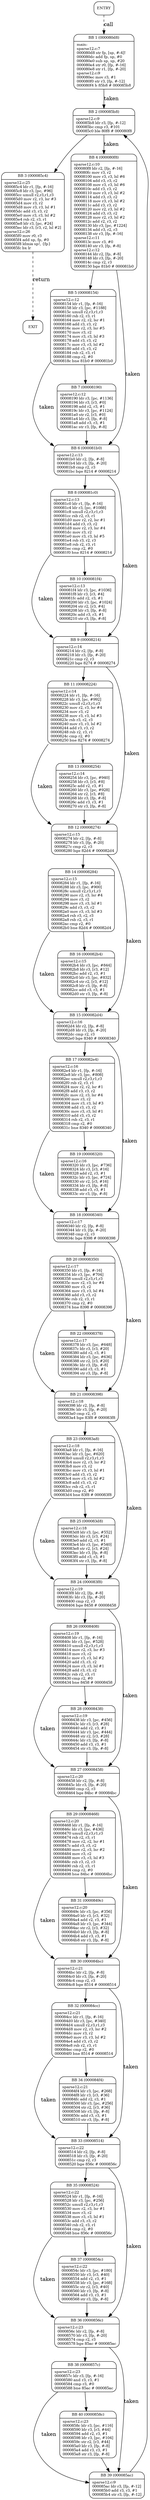 digraph main{
node [shape=Mrecord, labeljust=l, fontsize=10];
	"0" [label="ENTRY"]
	"0" -> "1" [label="call", style=dashed, weight=2];
	"1" [label="{BB 1 (000080d8) | main:\lsparse12.c:7\l000080d8    str fp, [sp, #-4]!\l000080dc    add fp, sp, #0\l000080e0    sub sp, sp, #20\l000080e4    str r0, [fp, #-16]\l000080e8    str r1, [fp, #-20]\lsparse12.c:9\l000080ec    mov r3, #1\l000080f0    str r3, [fp, #-12]\l000080f4    b 85b8    # 000085b8\l }"]
	"1" -> "2" [label="taken", weight=3];
	"2" [label="{BB 2 (000085b8) | sparse12.c:9\l000085b8    ldr r3, [fp, #-12]\l000085bc    cmp r3, #101\l000085c0    ble 80f8    # 000080f8\l }"]
	"2" -> "3" [weight=4];
	"2" -> "4" [label="taken", weight=3];
	"3" [label="{BB 3 (000085c4) | sparse12.c:25\l000085c4    ldr r1, [fp, #-16]\l000085c8    ldr r3, [pc, #96]\l000085cc    umull r2,r3,r1,r3\l000085d0    mov r2, r3, lsr #3\l000085d4    mov r3, r2\l000085d8    mov r3, r3, lsl #1\l000085dc    add r3, r3, r2\l000085e0    mov r3, r3, lsl #2\l000085e4    rsb r2, r3, r1\l000085e8    ldr r3, [pc, #24]\l000085ec    ldr r3, [r3, r2, lsl #2]\lsparse12.c:26\l000085f0    mov r0, r3\l000085f4    add sp, fp, #0\l000085f8    ldmia sp!, \{fp\}\l000085fc    bx lr\l }"]
	"3" -> "41" [label="return", style=dashed, weight=2];
	"4" [label="{BB 4 (000080f8) | sparse12.c:10\l000080f8    ldr r2, [fp, #-16]\l000080fc    mov r3, r2\l00008100    mov r3, r3, lsl #6\l00008104    add r3, r3, r2\l00008108    mov r3, r3, lsl #6\l0000810c    add r3, r3, r2\l00008110    mov r3, r3, lsl #2\l00008114    add r3, r3, r2\l00008118    mov r3, r3, lsl #2\l0000811c    add r3, r3, r2\l00008120    mov r2, r3, lsl #2\l00008124    add r3, r3, r2\l00008128    mov r2, r3, lsl #2\l0000812c    add r2, r3, r2\l00008130    ldr r3, [pc, #1224]\l00008134    add r3, r2, r3\l00008138    str r3, [fp, #-16]\lsparse12.c:11\l0000813c    mov r3, #0\l00008140    str r3, [fp, #-8]\lsparse12.c:12\l00008144    ldr r2, [fp, #-8]\l00008148    ldr r3, [fp, #-20]\l0000814c    cmp r2, r3\l00008150    bge 81b0    # 000081b0\l }"]
	"4" -> "5" [weight=4];
	"4" -> "6" [label="taken", weight=3];
	"5" [label="{BB 5 (00008154) | sparse12.c:12\l00008154    ldr r1, [fp, #-16]\l00008158    ldr r3, [pc, #1188]\l0000815c    umull r2,r3,r1,r3\l00008160    rsb r2, r3, r1\l00008164    mov r2, r2, lsr #1\l00008168    add r3, r3, r2\l0000816c    mov r2, r3, lsr #5\l00008170    mov r3, r2\l00008174    mov r3, r3, lsl #3\l00008178    add r3, r3, r2\l0000817c    mov r3, r3, lsl #2\l00008180    add r3, r3, r2\l00008184    rsb r2, r3, r1\l00008188    cmp r2, #0\l0000818c    bne 81b0    # 000081b0\l }"]
	"5" -> "7" [weight=4];
	"5" -> "6" [label="taken", weight=3];
	"6" [label="{BB 6 (000081b0) | sparse12.c:13\l000081b0    ldr r2, [fp, #-8]\l000081b4    ldr r3, [fp, #-20]\l000081b8    cmp r2, r3\l000081bc    bge 8214    # 00008214\l }"]
	"6" -> "8" [weight=4];
	"6" -> "9" [label="taken", weight=3];
	"7" [label="{BB 7 (00008190) | sparse12.c:12\l00008190    ldr r3, [pc, #1136]\l00008194    ldr r3, [r3, #0]\l00008198    add r2, r3, #1\l0000819c    ldr r3, [pc, #1124]\l000081a0    str r2, [r3, #0]\l000081a4    ldr r3, [fp, #-8]\l000081a8    add r3, r3, #1\l000081ac    str r3, [fp, #-8]\l }"]
	"7" -> "6" [weight=4];
	"8" [label="{BB 8 (000081c0) | sparse12.c:13\l000081c0    ldr r1, [fp, #-16]\l000081c4    ldr r3, [pc, #1088]\l000081c8    umull r2,r3,r1,r3\l000081cc    rsb r2, r3, r1\l000081d0    mov r2, r2, lsr #1\l000081d4    add r3, r3, r2\l000081d8    mov r2, r3, lsr #4\l000081dc    mov r3, r2\l000081e0    mov r3, r3, lsl #5\l000081e4    rsb r3, r2, r3\l000081e8    rsb r2, r3, r1\l000081ec    cmp r2, #0\l000081f0    bne 8214    # 00008214\l }"]
	"8" -> "10" [weight=4];
	"8" -> "9" [label="taken", weight=3];
	"9" [label="{BB 9 (00008214) | sparse12.c:14\l00008214    ldr r2, [fp, #-8]\l00008218    ldr r3, [fp, #-20]\l0000821c    cmp r2, r3\l00008220    bge 8274    # 00008274\l }"]
	"9" -> "11" [weight=4];
	"9" -> "12" [label="taken", weight=3];
	"10" [label="{BB 10 (000081f4) | sparse12.c:13\l000081f4    ldr r3, [pc, #1036]\l000081f8    ldr r3, [r3, #4]\l000081fc    add r2, r3, #1\l00008200    ldr r3, [pc, #1024]\l00008204    str r2, [r3, #4]\l00008208    ldr r3, [fp, #-8]\l0000820c    add r3, r3, #1\l00008210    str r3, [fp, #-8]\l }"]
	"10" -> "9" [weight=4];
	"11" [label="{BB 11 (00008224) | sparse12.c:14\l00008224    ldr r1, [fp, #-16]\l00008228    ldr r3, [pc, #992]\l0000822c    umull r2,r3,r1,r3\l00008230    mov r2, r3, lsr #4\l00008234    mov r3, r2\l00008238    mov r3, r3, lsl #3\l0000823c    rsb r3, r2, r3\l00008240    mov r3, r3, lsl #2\l00008244    add r3, r3, r2\l00008248    rsb r2, r3, r1\l0000824c    cmp r2, #0\l00008250    bne 8274    # 00008274\l }"]
	"11" -> "13" [weight=4];
	"11" -> "12" [label="taken", weight=3];
	"12" [label="{BB 12 (00008274) | sparse12.c:15\l00008274    ldr r2, [fp, #-8]\l00008278    ldr r3, [fp, #-20]\l0000827c    cmp r2, r3\l00008280    bge 82d4    # 000082d4\l }"]
	"12" -> "14" [weight=4];
	"12" -> "15" [label="taken", weight=3];
	"13" [label="{BB 13 (00008254) | sparse12.c:14\l00008254    ldr r3, [pc, #940]\l00008258    ldr r3, [r3, #8]\l0000825c    add r2, r3, #1\l00008260    ldr r3, [pc, #928]\l00008264    str r2, [r3, #8]\l00008268    ldr r3, [fp, #-8]\l0000826c    add r3, r3, #1\l00008270    str r3, [fp, #-8]\l }"]
	"13" -> "12" [weight=4];
	"14" [label="{BB 14 (00008284) | sparse12.c:15\l00008284    ldr r1, [fp, #-16]\l00008288    ldr r3, [pc, #900]\l0000828c    umull r2,r3,r1,r3\l00008290    mov r2, r3, lsr #4\l00008294    mov r3, r2\l00008298    mov r3, r3, lsl #1\l0000829c    add r3, r3, r2\l000082a0    mov r3, r3, lsl #3\l000082a4    rsb r3, r2, r3\l000082a8    rsb r2, r3, r1\l000082ac    cmp r2, #0\l000082b0    bne 82d4    # 000082d4\l }"]
	"14" -> "16" [weight=4];
	"14" -> "15" [label="taken", weight=3];
	"15" [label="{BB 15 (000082d4) | sparse12.c:16\l000082d4    ldr r2, [fp, #-8]\l000082d8    ldr r3, [fp, #-20]\l000082dc    cmp r2, r3\l000082e0    bge 8340    # 00008340\l }"]
	"15" -> "17" [weight=4];
	"15" -> "18" [label="taken", weight=3];
	"16" [label="{BB 16 (000082b4) | sparse12.c:15\l000082b4    ldr r3, [pc, #844]\l000082b8    ldr r3, [r3, #12]\l000082bc    add r2, r3, #1\l000082c0    ldr r3, [pc, #832]\l000082c4    str r2, [r3, #12]\l000082c8    ldr r3, [fp, #-8]\l000082cc    add r3, r3, #1\l000082d0    str r3, [fp, #-8]\l }"]
	"16" -> "15" [weight=4];
	"17" [label="{BB 17 (000082e4) | sparse12.c:16\l000082e4    ldr r1, [fp, #-16]\l000082e8    ldr r3, [pc, #808]\l000082ec    umull r2,r3,r1,r3\l000082f0    rsb r2, r3, r1\l000082f4    mov r2, r2, lsr #1\l000082f8    add r3, r3, r2\l000082fc    mov r2, r3, lsr #4\l00008300    mov r3, r2\l00008304    mov r3, r3, lsl #3\l00008308    add r3, r3, r2\l0000830c    mov r3, r3, lsl #1\l00008310    add r3, r3, r2\l00008314    rsb r2, r3, r1\l00008318    cmp r2, #0\l0000831c    bne 8340    # 00008340\l }"]
	"17" -> "19" [weight=4];
	"17" -> "18" [label="taken", weight=3];
	"18" [label="{BB 18 (00008340) | sparse12.c:17\l00008340    ldr r2, [fp, #-8]\l00008344    ldr r3, [fp, #-20]\l00008348    cmp r2, r3\l0000834c    bge 8398    # 00008398\l }"]
	"18" -> "20" [weight=4];
	"18" -> "21" [label="taken", weight=3];
	"19" [label="{BB 19 (00008320) | sparse12.c:16\l00008320    ldr r3, [pc, #736]\l00008324    ldr r3, [r3, #16]\l00008328    add r2, r3, #1\l0000832c    ldr r3, [pc, #724]\l00008330    str r2, [r3, #16]\l00008334    ldr r3, [fp, #-8]\l00008338    add r3, r3, #1\l0000833c    str r3, [fp, #-8]\l }"]
	"19" -> "18" [weight=4];
	"20" [label="{BB 20 (00008350) | sparse12.c:17\l00008350    ldr r1, [fp, #-16]\l00008354    ldr r3, [pc, #704]\l00008358    umull r2,r3,r1,r3\l0000835c    mov r2, r3, lsr #4\l00008360    mov r3, r2\l00008364    mov r3, r3, lsl #4\l00008368    add r3, r3, r2\l0000836c    rsb r2, r3, r1\l00008370    cmp r2, #0\l00008374    bne 8398    # 00008398\l }"]
	"20" -> "22" [weight=4];
	"20" -> "21" [label="taken", weight=3];
	"21" [label="{BB 21 (00008398) | sparse12.c:18\l00008398    ldr r2, [fp, #-8]\l0000839c    ldr r3, [fp, #-20]\l000083a0    cmp r2, r3\l000083a4    bge 83f8    # 000083f8\l }"]
	"21" -> "23" [weight=4];
	"21" -> "24" [label="taken", weight=3];
	"22" [label="{BB 22 (00008378) | sparse12.c:17\l00008378    ldr r3, [pc, #648]\l0000837c    ldr r3, [r3, #20]\l00008380    add r2, r3, #1\l00008384    ldr r3, [pc, #636]\l00008388    str r2, [r3, #20]\l0000838c    ldr r3, [fp, #-8]\l00008390    add r3, r3, #1\l00008394    str r3, [fp, #-8]\l }"]
	"22" -> "21" [weight=4];
	"23" [label="{BB 23 (000083a8) | sparse12.c:18\l000083a8    ldr r1, [fp, #-16]\l000083ac    ldr r3, [pc, #620]\l000083b0    umull r2,r3,r1,r3\l000083b4    mov r2, r3, lsr #2\l000083b8    mov r3, r2\l000083bc    mov r3, r3, lsl #1\l000083c0    add r3, r3, r2\l000083c4    mov r3, r3, lsl #2\l000083c8    add r3, r3, r2\l000083cc    rsb r2, r3, r1\l000083d0    cmp r2, #0\l000083d4    bne 83f8    # 000083f8\l }"]
	"23" -> "25" [weight=4];
	"23" -> "24" [label="taken", weight=3];
	"24" [label="{BB 24 (000083f8) | sparse12.c:19\l000083f8    ldr r2, [fp, #-8]\l000083fc    ldr r3, [fp, #-20]\l00008400    cmp r2, r3\l00008404    bge 8458    # 00008458\l }"]
	"24" -> "26" [weight=4];
	"24" -> "27" [label="taken", weight=3];
	"25" [label="{BB 25 (000083d8) | sparse12.c:18\l000083d8    ldr r3, [pc, #552]\l000083dc    ldr r3, [r3, #24]\l000083e0    add r2, r3, #1\l000083e4    ldr r3, [pc, #540]\l000083e8    str r2, [r3, #24]\l000083ec    ldr r3, [fp, #-8]\l000083f0    add r3, r3, #1\l000083f4    str r3, [fp, #-8]\l }"]
	"25" -> "24" [weight=4];
	"26" [label="{BB 26 (00008408) | sparse12.c:19\l00008408    ldr r1, [fp, #-16]\l0000840c    ldr r3, [pc, #528]\l00008410    umull r2,r3,r1,r3\l00008414    mov r2, r3, lsr #3\l00008418    mov r3, r2\l0000841c    mov r3, r3, lsl #2\l00008420    add r3, r3, r2\l00008424    mov r3, r3, lsl #1\l00008428    add r3, r3, r2\l0000842c    rsb r2, r3, r1\l00008430    cmp r2, #0\l00008434    bne 8458    # 00008458\l }"]
	"26" -> "28" [weight=4];
	"26" -> "27" [label="taken", weight=3];
	"27" [label="{BB 27 (00008458) | sparse12.c:20\l00008458    ldr r2, [fp, #-8]\l0000845c    ldr r3, [fp, #-20]\l00008460    cmp r2, r3\l00008464    bge 84bc    # 000084bc\l }"]
	"27" -> "29" [weight=4];
	"27" -> "30" [label="taken", weight=3];
	"28" [label="{BB 28 (00008438) | sparse12.c:19\l00008438    ldr r3, [pc, #456]\l0000843c    ldr r3, [r3, #28]\l00008440    add r2, r3, #1\l00008444    ldr r3, [pc, #444]\l00008448    str r2, [r3, #28]\l0000844c    ldr r3, [fp, #-8]\l00008450    add r3, r3, #1\l00008454    str r3, [fp, #-8]\l }"]
	"28" -> "27" [weight=4];
	"29" [label="{BB 29 (00008468) | sparse12.c:20\l00008468    ldr r1, [fp, #-16]\l0000846c    ldr r3, [pc, #436]\l00008470    umull r2,r3,r1,r3\l00008474    rsb r2, r3, r1\l00008478    mov r2, r2, lsr #1\l0000847c    add r3, r3, r2\l00008480    mov r2, r3, lsr #2\l00008484    mov r3, r2\l00008488    mov r3, r3, lsl #3\l0000848c    rsb r3, r2, r3\l00008490    rsb r2, r3, r1\l00008494    cmp r2, #0\l00008498    bne 84bc    # 000084bc\l }"]
	"29" -> "31" [weight=4];
	"29" -> "30" [label="taken", weight=3];
	"30" [label="{BB 30 (000084bc) | sparse12.c:21\l000084bc    ldr r2, [fp, #-8]\l000084c0    ldr r3, [fp, #-20]\l000084c4    cmp r2, r3\l000084c8    bge 8514    # 00008514\l }"]
	"30" -> "32" [weight=4];
	"30" -> "33" [label="taken", weight=3];
	"31" [label="{BB 31 (0000849c) | sparse12.c:20\l0000849c    ldr r3, [pc, #356]\l000084a0    ldr r3, [r3, #32]\l000084a4    add r2, r3, #1\l000084a8    ldr r3, [pc, #344]\l000084ac    str r2, [r3, #32]\l000084b0    ldr r3, [fp, #-8]\l000084b4    add r3, r3, #1\l000084b8    str r3, [fp, #-8]\l }"]
	"31" -> "30" [weight=4];
	"32" [label="{BB 32 (000084cc) | sparse12.c:21\l000084cc    ldr r1, [fp, #-16]\l000084d0    ldr r3, [pc, #340]\l000084d4    umull r2,r3,r1,r3\l000084d8    mov r2, r3, lsr #2\l000084dc    mov r3, r2\l000084e0    mov r3, r3, lsl #2\l000084e4    add r3, r3, r2\l000084e8    rsb r2, r3, r1\l000084ec    cmp r2, #0\l000084f0    bne 8514    # 00008514\l }"]
	"32" -> "34" [weight=4];
	"32" -> "33" [label="taken", weight=3];
	"33" [label="{BB 33 (00008514) | sparse12.c:22\l00008514    ldr r2, [fp, #-8]\l00008518    ldr r3, [fp, #-20]\l0000851c    cmp r2, r3\l00008520    bge 856c    # 0000856c\l }"]
	"33" -> "35" [weight=4];
	"33" -> "36" [label="taken", weight=3];
	"34" [label="{BB 34 (000084f4) | sparse12.c:21\l000084f4    ldr r3, [pc, #268]\l000084f8    ldr r3, [r3, #36]\l000084fc    add r2, r3, #1\l00008500    ldr r3, [pc, #256]\l00008504    str r2, [r3, #36]\l00008508    ldr r3, [fp, #-8]\l0000850c    add r3, r3, #1\l00008510    str r3, [fp, #-8]\l }"]
	"34" -> "33" [weight=4];
	"35" [label="{BB 35 (00008524) | sparse12.c:22\l00008524    ldr r1, [fp, #-16]\l00008528    ldr r3, [pc, #256]\l0000852c    umull r2,r3,r1,r3\l00008530    mov r2, r3, lsr #1\l00008534    mov r3, r2\l00008538    mov r3, r3, lsl #1\l0000853c    add r3, r3, r2\l00008540    rsb r2, r3, r1\l00008544    cmp r2, #0\l00008548    bne 856c    # 0000856c\l }"]
	"35" -> "37" [weight=4];
	"35" -> "36" [label="taken", weight=3];
	"36" [label="{BB 36 (0000856c) | sparse12.c:23\l0000856c    ldr r2, [fp, #-8]\l00008570    ldr r3, [fp, #-20]\l00008574    cmp r2, r3\l00008578    bge 85ac    # 000085ac\l }"]
	"36" -> "38" [weight=4];
	"36" -> "39" [label="taken", weight=3];
	"37" [label="{BB 37 (0000854c) | sparse12.c:22\l0000854c    ldr r3, [pc, #180]\l00008550    ldr r3, [r3, #40]\l00008554    add r2, r3, #1\l00008558    ldr r3, [pc, #168]\l0000855c    str r2, [r3, #40]\l00008560    ldr r3, [fp, #-8]\l00008564    add r3, r3, #1\l00008568    str r3, [fp, #-8]\l }"]
	"37" -> "36" [weight=4];
	"38" [label="{BB 38 (0000857c) | sparse12.c:23\l0000857c    ldr r3, [fp, #-16]\l00008580    and r3, r3, #1\l00008584    cmp r3, #0\l00008588    bne 85ac    # 000085ac\l }"]
	"38" -> "40" [weight=4];
	"38" -> "39" [label="taken", weight=3];
	"39" [label="{BB 39 (000085ac) | sparse12.c:9\l000085ac    ldr r3, [fp, #-12]\l000085b0    add r3, r3, #1\l000085b4    str r3, [fp, #-12]\l }"]
	"39" -> "2" [weight=4];
	"40" [label="{BB 40 (0000858c) | sparse12.c:23\l0000858c    ldr r3, [pc, #116]\l00008590    ldr r3, [r3, #44]\l00008594    add r2, r3, #1\l00008598    ldr r3, [pc, #104]\l0000859c    str r2, [r3, #44]\l000085a0    ldr r3, [fp, #-8]\l000085a4    add r3, r3, #1\l000085a8    str r3, [fp, #-8]\l }"]
	"40" -> "39" [weight=4];
	"41" [label="EXIT"]
}
